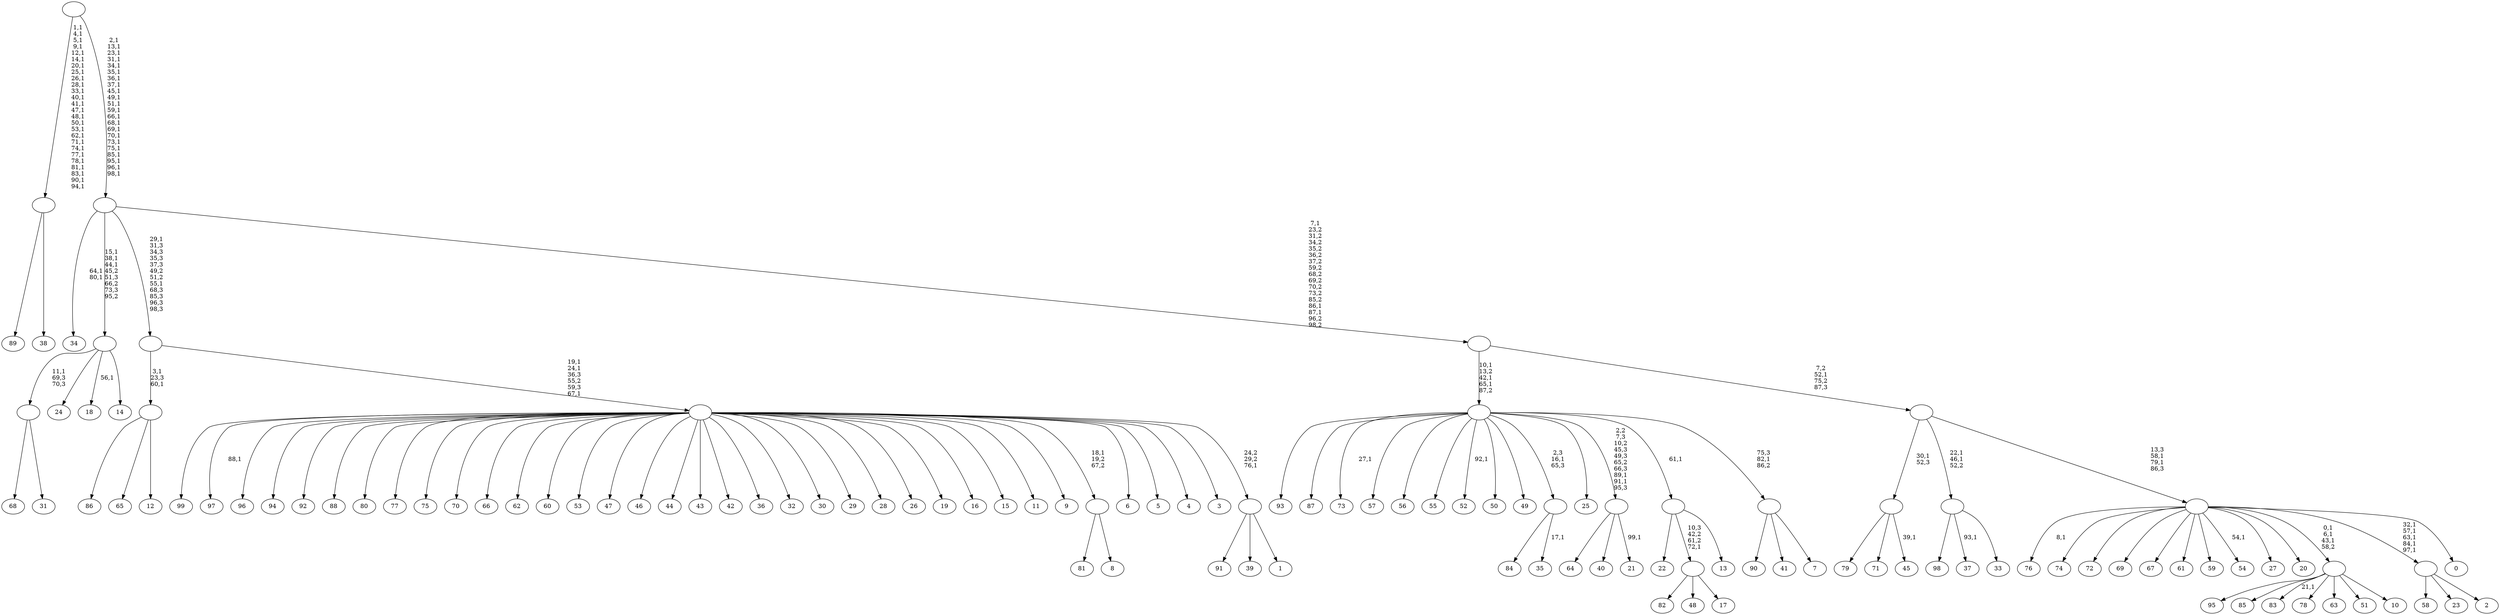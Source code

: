 digraph T {
	200 [label="99"]
	199 [label="98"]
	198 [label="97"]
	196 [label="96"]
	195 [label="95"]
	194 [label="94"]
	193 [label="93"]
	192 [label="92"]
	191 [label="91"]
	190 [label="90"]
	189 [label="89"]
	188 [label="88"]
	187 [label="87"]
	186 [label="86"]
	185 [label="85"]
	184 [label="84"]
	183 [label="83"]
	181 [label="82"]
	180 [label="81"]
	179 [label="80"]
	178 [label="79"]
	177 [label="78"]
	176 [label="77"]
	175 [label="76"]
	173 [label="75"]
	172 [label="74"]
	171 [label="73"]
	169 [label="72"]
	168 [label="71"]
	167 [label="70"]
	166 [label="69"]
	165 [label="68"]
	164 [label="67"]
	163 [label="66"]
	162 [label="65"]
	161 [label="64"]
	160 [label="63"]
	159 [label="62"]
	158 [label="61"]
	157 [label="60"]
	156 [label="59"]
	155 [label="58"]
	154 [label="57"]
	153 [label="56"]
	152 [label="55"]
	151 [label="54"]
	149 [label="53"]
	148 [label="52"]
	146 [label="51"]
	145 [label="50"]
	144 [label="49"]
	143 [label="48"]
	142 [label="47"]
	141 [label="46"]
	140 [label="45"]
	138 [label=""]
	137 [label="44"]
	136 [label="43"]
	135 [label="42"]
	134 [label="41"]
	133 [label="40"]
	132 [label="39"]
	131 [label="38"]
	130 [label=""]
	104 [label="37"]
	102 [label="36"]
	101 [label="35"]
	99 [label=""]
	98 [label="34"]
	95 [label="33"]
	94 [label=""]
	92 [label="32"]
	91 [label="31"]
	90 [label=""]
	89 [label="30"]
	88 [label="29"]
	87 [label="28"]
	86 [label="27"]
	85 [label="26"]
	84 [label="25"]
	83 [label="24"]
	82 [label="23"]
	81 [label="22"]
	80 [label="21"]
	78 [label=""]
	76 [label="20"]
	75 [label="19"]
	74 [label="18"]
	72 [label="17"]
	71 [label=""]
	70 [label="16"]
	69 [label="15"]
	68 [label="14"]
	67 [label=""]
	64 [label="13"]
	63 [label=""]
	62 [label="12"]
	61 [label=""]
	59 [label="11"]
	58 [label="10"]
	57 [label=""]
	54 [label="9"]
	53 [label="8"]
	52 [label=""]
	51 [label="7"]
	50 [label=""]
	49 [label=""]
	46 [label="6"]
	45 [label="5"]
	44 [label="4"]
	43 [label="3"]
	42 [label="2"]
	41 [label=""]
	36 [label="1"]
	35 [label=""]
	34 [label=""]
	31 [label=""]
	29 [label="0"]
	28 [label=""]
	26 [label=""]
	25 [label=""]
	22 [label=""]
	0 [label=""]
	138 -> 140 [label="39,1"]
	138 -> 178 [label=""]
	138 -> 168 [label=""]
	130 -> 189 [label=""]
	130 -> 131 [label=""]
	99 -> 101 [label="17,1"]
	99 -> 184 [label=""]
	94 -> 104 [label="93,1"]
	94 -> 199 [label=""]
	94 -> 95 [label=""]
	90 -> 165 [label=""]
	90 -> 91 [label=""]
	78 -> 80 [label="99,1"]
	78 -> 161 [label=""]
	78 -> 133 [label=""]
	71 -> 181 [label=""]
	71 -> 143 [label=""]
	71 -> 72 [label=""]
	67 -> 74 [label="56,1"]
	67 -> 90 [label="11,1\n69,3\n70,3"]
	67 -> 83 [label=""]
	67 -> 68 [label=""]
	63 -> 81 [label=""]
	63 -> 71 [label="10,3\n42,2\n61,2\n72,1"]
	63 -> 64 [label=""]
	61 -> 186 [label=""]
	61 -> 162 [label=""]
	61 -> 62 [label=""]
	57 -> 183 [label="21,1"]
	57 -> 195 [label=""]
	57 -> 185 [label=""]
	57 -> 177 [label=""]
	57 -> 160 [label=""]
	57 -> 146 [label=""]
	57 -> 58 [label=""]
	52 -> 180 [label=""]
	52 -> 53 [label=""]
	50 -> 190 [label=""]
	50 -> 134 [label=""]
	50 -> 51 [label=""]
	49 -> 78 [label="2,2\n7,3\n10,2\n45,3\n49,3\n65,2\n66,3\n89,1\n91,1\n95,3"]
	49 -> 148 [label="92,1"]
	49 -> 171 [label="27,1"]
	49 -> 193 [label=""]
	49 -> 187 [label=""]
	49 -> 154 [label=""]
	49 -> 153 [label=""]
	49 -> 152 [label=""]
	49 -> 145 [label=""]
	49 -> 144 [label=""]
	49 -> 99 [label="2,3\n16,1\n65,3"]
	49 -> 84 [label=""]
	49 -> 63 [label="61,1"]
	49 -> 50 [label="75,3\n82,1\n86,2"]
	41 -> 155 [label=""]
	41 -> 82 [label=""]
	41 -> 42 [label=""]
	35 -> 191 [label=""]
	35 -> 132 [label=""]
	35 -> 36 [label=""]
	34 -> 198 [label="88,1"]
	34 -> 200 [label=""]
	34 -> 196 [label=""]
	34 -> 194 [label=""]
	34 -> 192 [label=""]
	34 -> 188 [label=""]
	34 -> 179 [label=""]
	34 -> 176 [label=""]
	34 -> 173 [label=""]
	34 -> 167 [label=""]
	34 -> 163 [label=""]
	34 -> 159 [label=""]
	34 -> 157 [label=""]
	34 -> 149 [label=""]
	34 -> 142 [label=""]
	34 -> 141 [label=""]
	34 -> 137 [label=""]
	34 -> 136 [label=""]
	34 -> 135 [label=""]
	34 -> 102 [label=""]
	34 -> 92 [label=""]
	34 -> 89 [label=""]
	34 -> 88 [label=""]
	34 -> 87 [label=""]
	34 -> 85 [label=""]
	34 -> 75 [label=""]
	34 -> 70 [label=""]
	34 -> 69 [label=""]
	34 -> 59 [label=""]
	34 -> 54 [label=""]
	34 -> 52 [label="18,1\n19,2\n67,2"]
	34 -> 46 [label=""]
	34 -> 45 [label=""]
	34 -> 44 [label=""]
	34 -> 43 [label=""]
	34 -> 35 [label="24,2\n29,2\n76,1"]
	31 -> 34 [label="19,1\n24,1\n36,3\n55,2\n59,3\n67,1"]
	31 -> 61 [label="3,1\n23,3\n60,1"]
	28 -> 41 [label="32,1\n57,1\n63,1\n84,1\n97,1"]
	28 -> 57 [label="0,1\n6,1\n43,1\n58,2"]
	28 -> 151 [label="54,1"]
	28 -> 175 [label="8,1"]
	28 -> 172 [label=""]
	28 -> 169 [label=""]
	28 -> 166 [label=""]
	28 -> 164 [label=""]
	28 -> 158 [label=""]
	28 -> 156 [label=""]
	28 -> 86 [label=""]
	28 -> 76 [label=""]
	28 -> 29 [label=""]
	26 -> 28 [label="13,3\n58,1\n79,1\n86,3"]
	26 -> 94 [label="22,1\n46,1\n52,2"]
	26 -> 138 [label="30,1\n52,3"]
	25 -> 49 [label="10,1\n13,2\n42,1\n65,1\n87,2"]
	25 -> 26 [label="7,2\n52,1\n75,2\n87,3"]
	22 -> 25 [label="7,1\n23,2\n31,2\n34,2\n35,2\n36,2\n37,2\n59,2\n68,2\n69,2\n70,2\n73,2\n85,2\n86,1\n87,1\n96,2\n98,2"]
	22 -> 31 [label="29,1\n31,3\n34,3\n35,3\n37,3\n49,2\n51,2\n55,1\n68,3\n85,3\n96,3\n98,3"]
	22 -> 67 [label="15,1\n38,1\n44,1\n45,2\n51,3\n66,2\n73,3\n95,2"]
	22 -> 98 [label="64,1\n80,1"]
	0 -> 22 [label="2,1\n13,1\n23,1\n31,1\n34,1\n35,1\n36,1\n37,1\n45,1\n49,1\n51,1\n59,1\n66,1\n68,1\n69,1\n70,1\n73,1\n75,1\n85,1\n95,1\n96,1\n98,1"]
	0 -> 130 [label="1,1\n4,1\n5,1\n9,1\n12,1\n14,1\n20,1\n25,1\n26,1\n28,1\n33,1\n40,1\n41,1\n47,1\n48,1\n50,1\n53,1\n62,1\n71,1\n74,1\n77,1\n78,1\n81,1\n83,1\n90,1\n94,1"]
}
